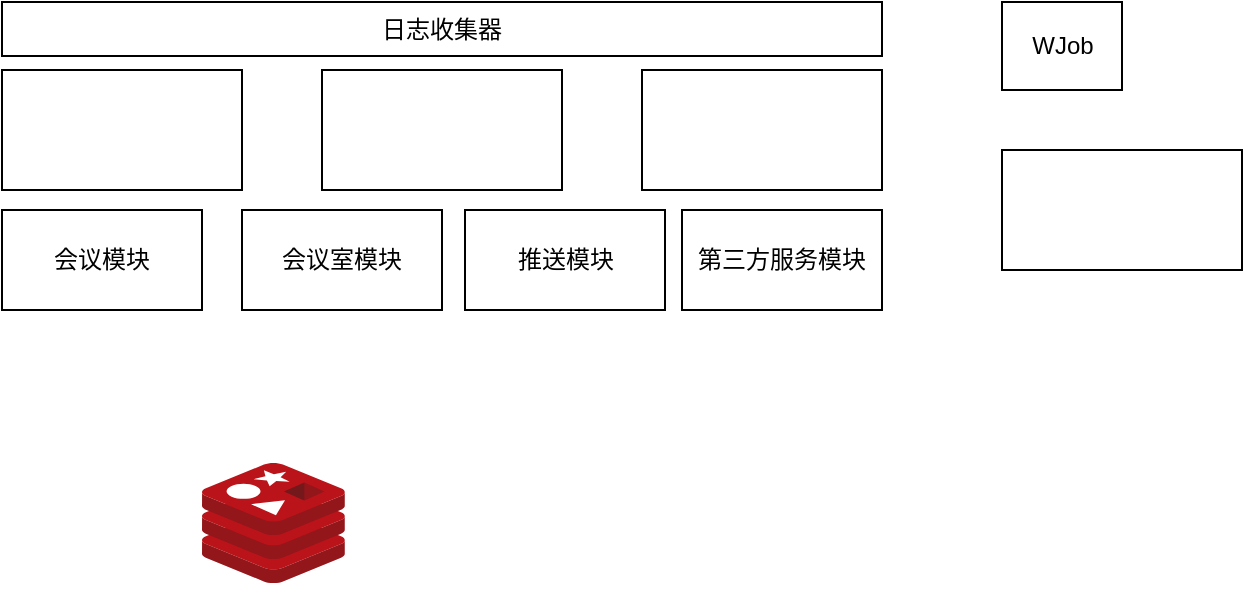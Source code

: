 <mxfile version="13.9.3" type="github">
  <diagram name="Page-1" id="e7e014a7-5840-1c2e-5031-d8a46d1fe8dd">
    <mxGraphModel dx="1278" dy="548" grid="1" gridSize="10" guides="1" tooltips="1" connect="1" arrows="1" fold="1" page="1" pageScale="1" pageWidth="1169" pageHeight="826" background="#ffffff" math="0" shadow="0">
      <root>
        <mxCell id="0" />
        <mxCell id="1" parent="0" />
        <mxCell id="sxI7bLIg5NEw1aMQBNPB-42" value="WJob" style="html=1;" vertex="1" parent="1">
          <mxGeometry x="670" y="386" width="60" height="44" as="geometry" />
        </mxCell>
        <mxCell id="sxI7bLIg5NEw1aMQBNPB-52" value="" style="shape=image;html=1;verticalAlign=top;verticalLabelPosition=bottom;labelBackgroundColor=#ffffff;imageAspect=0;aspect=fixed;image=https://cdn4.iconfinder.com/data/icons/logos-brands-5/24/mysql-128.png" vertex="1" parent="1">
          <mxGeometry x="408.5" y="590" width="93" height="93" as="geometry" />
        </mxCell>
        <mxCell id="sxI7bLIg5NEw1aMQBNPB-55" value="" style="aspect=fixed;html=1;points=[];align=center;image;fontSize=12;image=img/lib/mscae/Cache_Redis_Product.svg;" vertex="1" parent="1">
          <mxGeometry x="270" y="616.5" width="71.43" height="60" as="geometry" />
        </mxCell>
        <mxCell id="sxI7bLIg5NEw1aMQBNPB-56" value="日志收集器" style="rounded=0;whiteSpace=wrap;html=1;" vertex="1" parent="1">
          <mxGeometry x="170" y="386" width="440" height="27" as="geometry" />
        </mxCell>
        <mxCell id="sxI7bLIg5NEw1aMQBNPB-57" value="" style="rounded=0;whiteSpace=wrap;html=1;" vertex="1" parent="1">
          <mxGeometry x="170" y="420" width="120" height="60" as="geometry" />
        </mxCell>
        <mxCell id="sxI7bLIg5NEw1aMQBNPB-59" value="会议模块" style="rounded=0;whiteSpace=wrap;html=1;" vertex="1" parent="1">
          <mxGeometry x="170" y="490" width="100" height="50" as="geometry" />
        </mxCell>
        <mxCell id="sxI7bLIg5NEw1aMQBNPB-60" value="会议室模块" style="rounded=0;whiteSpace=wrap;html=1;" vertex="1" parent="1">
          <mxGeometry x="290" y="490" width="100" height="50" as="geometry" />
        </mxCell>
        <mxCell id="sxI7bLIg5NEw1aMQBNPB-62" value="推送模块" style="rounded=0;whiteSpace=wrap;html=1;" vertex="1" parent="1">
          <mxGeometry x="401.5" y="490" width="100" height="50" as="geometry" />
        </mxCell>
        <mxCell id="sxI7bLIg5NEw1aMQBNPB-63" value="第三方服务模块" style="rounded=0;whiteSpace=wrap;html=1;" vertex="1" parent="1">
          <mxGeometry x="510" y="490" width="100" height="50" as="geometry" />
        </mxCell>
        <mxCell id="sxI7bLIg5NEw1aMQBNPB-64" value="" style="rounded=0;whiteSpace=wrap;html=1;" vertex="1" parent="1">
          <mxGeometry x="330" y="420" width="120" height="60" as="geometry" />
        </mxCell>
        <mxCell id="sxI7bLIg5NEw1aMQBNPB-65" value="" style="rounded=0;whiteSpace=wrap;html=1;" vertex="1" parent="1">
          <mxGeometry x="490" y="420" width="120" height="60" as="geometry" />
        </mxCell>
        <mxCell id="sxI7bLIg5NEw1aMQBNPB-67" value="" style="rounded=0;whiteSpace=wrap;html=1;" vertex="1" parent="1">
          <mxGeometry x="670" y="460" width="120" height="60" as="geometry" />
        </mxCell>
      </root>
    </mxGraphModel>
  </diagram>
</mxfile>
